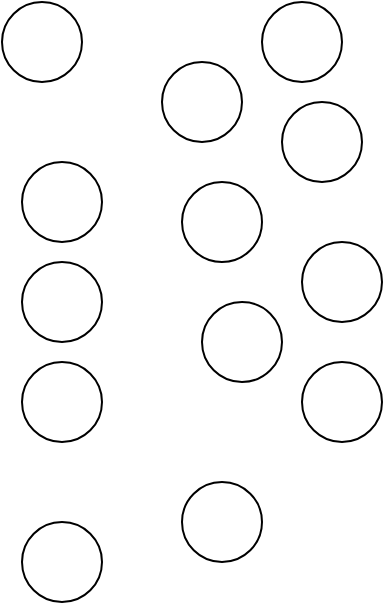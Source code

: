 <mxfile version="15.0.2" type="github">
  <diagram id="DeVc6nOlhxSPMMUo_RAu" name="Page-1">
    <mxGraphModel dx="868" dy="468" grid="1" gridSize="10" guides="1" tooltips="1" connect="1" arrows="1" fold="1" page="1" pageScale="1" pageWidth="827" pageHeight="1169" math="0" shadow="0">
      <root>
        <mxCell id="0" />
        <mxCell id="1" parent="0" />
        <mxCell id="87XZA6IXtHBNSDy3XtOM-1" value="" style="ellipse;whiteSpace=wrap;html=1;aspect=fixed;" vertex="1" parent="1">
          <mxGeometry x="210" y="110" width="40" height="40" as="geometry" />
        </mxCell>
        <mxCell id="87XZA6IXtHBNSDy3XtOM-2" value="" style="ellipse;whiteSpace=wrap;html=1;aspect=fixed;" vertex="1" parent="1">
          <mxGeometry x="220" y="160" width="40" height="40" as="geometry" />
        </mxCell>
        <mxCell id="87XZA6IXtHBNSDy3XtOM-3" value="" style="ellipse;whiteSpace=wrap;html=1;aspect=fixed;" vertex="1" parent="1">
          <mxGeometry x="230" y="230" width="40" height="40" as="geometry" />
        </mxCell>
        <mxCell id="87XZA6IXtHBNSDy3XtOM-4" value="" style="ellipse;whiteSpace=wrap;html=1;aspect=fixed;" vertex="1" parent="1">
          <mxGeometry x="160" y="140" width="40" height="40" as="geometry" />
        </mxCell>
        <mxCell id="87XZA6IXtHBNSDy3XtOM-5" value="" style="ellipse;whiteSpace=wrap;html=1;aspect=fixed;" vertex="1" parent="1">
          <mxGeometry x="170" y="350" width="40" height="40" as="geometry" />
        </mxCell>
        <mxCell id="87XZA6IXtHBNSDy3XtOM-6" value="" style="ellipse;whiteSpace=wrap;html=1;aspect=fixed;" vertex="1" parent="1">
          <mxGeometry x="170" y="200" width="40" height="40" as="geometry" />
        </mxCell>
        <mxCell id="87XZA6IXtHBNSDy3XtOM-7" value="" style="ellipse;whiteSpace=wrap;html=1;aspect=fixed;" vertex="1" parent="1">
          <mxGeometry x="180" y="260" width="40" height="40" as="geometry" />
        </mxCell>
        <mxCell id="87XZA6IXtHBNSDy3XtOM-8" value="" style="ellipse;whiteSpace=wrap;html=1;aspect=fixed;" vertex="1" parent="1">
          <mxGeometry x="90" y="240" width="40" height="40" as="geometry" />
        </mxCell>
        <mxCell id="87XZA6IXtHBNSDy3XtOM-9" value="" style="ellipse;whiteSpace=wrap;html=1;aspect=fixed;" vertex="1" parent="1">
          <mxGeometry x="80" y="110" width="40" height="40" as="geometry" />
        </mxCell>
        <mxCell id="87XZA6IXtHBNSDy3XtOM-10" value="" style="ellipse;whiteSpace=wrap;html=1;aspect=fixed;" vertex="1" parent="1">
          <mxGeometry x="90" y="290" width="40" height="40" as="geometry" />
        </mxCell>
        <mxCell id="87XZA6IXtHBNSDy3XtOM-11" value="" style="ellipse;whiteSpace=wrap;html=1;aspect=fixed;" vertex="1" parent="1">
          <mxGeometry x="90" y="190" width="40" height="40" as="geometry" />
        </mxCell>
        <mxCell id="87XZA6IXtHBNSDy3XtOM-12" value="" style="ellipse;whiteSpace=wrap;html=1;aspect=fixed;" vertex="1" parent="1">
          <mxGeometry x="90" y="370" width="40" height="40" as="geometry" />
        </mxCell>
        <mxCell id="87XZA6IXtHBNSDy3XtOM-13" value="" style="ellipse;whiteSpace=wrap;html=1;aspect=fixed;" vertex="1" parent="1">
          <mxGeometry x="230" y="290" width="40" height="40" as="geometry" />
        </mxCell>
      </root>
    </mxGraphModel>
  </diagram>
</mxfile>

